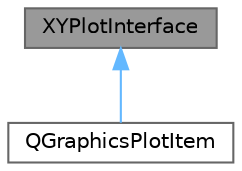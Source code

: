 digraph "XYPlotInterface"
{
 // LATEX_PDF_SIZE
  bgcolor="transparent";
  edge [fontname=Helvetica,fontsize=10,labelfontname=Helvetica,labelfontsize=10];
  node [fontname=Helvetica,fontsize=10,shape=box,height=0.2,width=0.4];
  Node1 [label="XYPlotInterface",height=0.2,width=0.4,color="gray40", fillcolor="grey60", style="filled", fontcolor="black",tooltip=" "];
  Node1 -> Node2 [dir="back",color="steelblue1",style="solid"];
  Node2 [label="QGraphicsPlotItem",height=0.2,width=0.4,color="gray40", fillcolor="white", style="filled",URL="$classQGraphicsPlotItem.html",tooltip="The main class that contains the plot canvas."];
}
